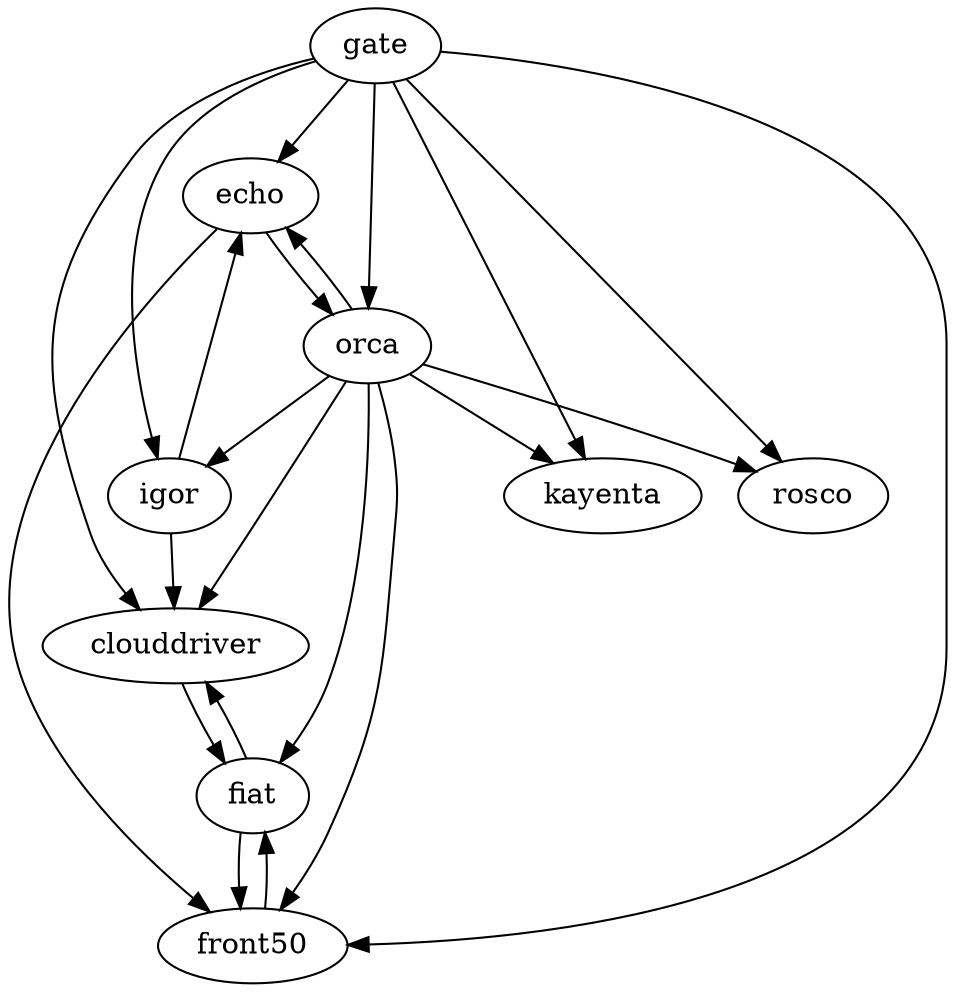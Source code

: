 strict digraph G {
  clouddriver [ label="clouddriver" ];
  echo [ label="echo" ];
  fiat [ label="fiat" ];
  front50 [ label="front50" ];
  gate [ label="gate" ];
  igor [ label="igor" ];
  kayenta [ label="kayenta" ];
  orca [ label="orca" ];
  rosco [ label="rosco" ];
  front50 -> fiat;
  echo -> front50;
  echo -> orca;
  orca -> front50;
  orca -> echo;
  orca -> fiat;
  orca -> rosco;
  orca -> igor;
  orca -> clouddriver;
  fiat -> front50;
  fiat -> clouddriver;
  gate -> front50;
  gate -> echo;
  gate -> orca;
  gate -> rosco;
  gate -> igor;
  gate -> clouddriver;
  gate -> kayenta;
  igor -> echo;
  igor -> clouddriver;
  clouddriver -> fiat;
  orca -> kayenta;
}
